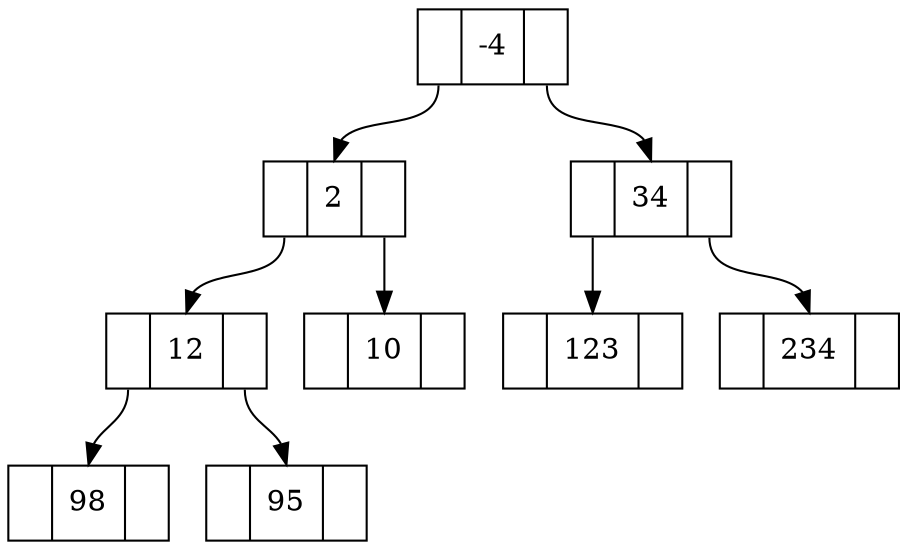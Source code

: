 digraph Heap {
	node [shape=record]

	node0 [label = "<f0> |<f1> -4|<f2> "]
	node0:f0 -> node1:f1
	node0:f2 -> node2:f1
	node1 [label = "<f0> |<f1> 2|<f2> "]
	node1:f0 -> node3:f1
	node1:f2 -> node4:f1
	node2 [label = "<f0> |<f1> 34|<f2> "]
	node2:f0 -> node5:f1
	node2:f2 -> node6:f1
	node3 [label = "<f0> |<f1> 12|<f2> "]
	node3:f0 -> node7:f1
	node3:f2 -> node8:f1
	node4 [label = "<f0> |<f1> 10|<f2> "]
	node5 [label = "<f0> |<f1> 123|<f2> "]
	node6 [label = "<f0> |<f1> 234|<f2> "]
	node7 [label = "<f0> |<f1> 98|<f2> "]
	node8 [label = "<f0> |<f1> 95|<f2> "]
}
